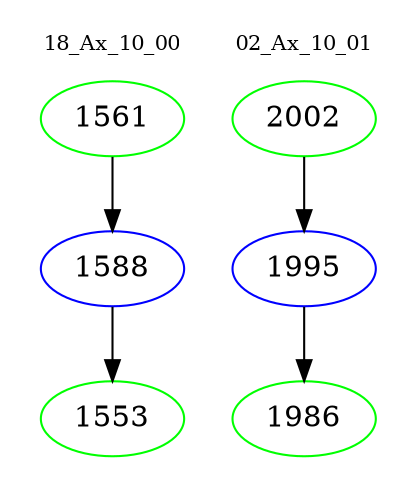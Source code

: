 digraph{
subgraph cluster_0 {
color = white
label = "18_Ax_10_00";
fontsize=10;
T0_1561 [label="1561", color="green"]
T0_1561 -> T0_1588 [color="black"]
T0_1588 [label="1588", color="blue"]
T0_1588 -> T0_1553 [color="black"]
T0_1553 [label="1553", color="green"]
}
subgraph cluster_1 {
color = white
label = "02_Ax_10_01";
fontsize=10;
T1_2002 [label="2002", color="green"]
T1_2002 -> T1_1995 [color="black"]
T1_1995 [label="1995", color="blue"]
T1_1995 -> T1_1986 [color="black"]
T1_1986 [label="1986", color="green"]
}
}

